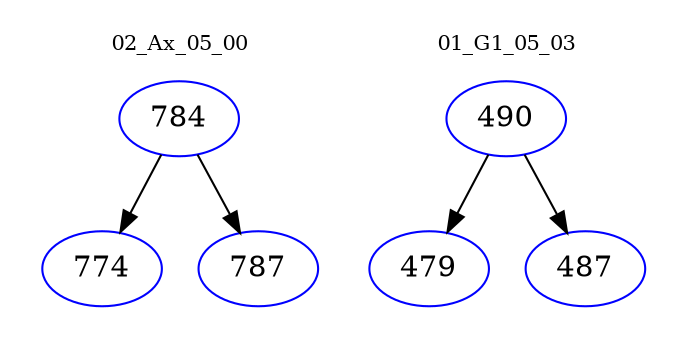 digraph{
subgraph cluster_0 {
color = white
label = "02_Ax_05_00";
fontsize=10;
T0_784 [label="784", color="blue"]
T0_784 -> T0_774 [color="black"]
T0_774 [label="774", color="blue"]
T0_784 -> T0_787 [color="black"]
T0_787 [label="787", color="blue"]
}
subgraph cluster_1 {
color = white
label = "01_G1_05_03";
fontsize=10;
T1_490 [label="490", color="blue"]
T1_490 -> T1_479 [color="black"]
T1_479 [label="479", color="blue"]
T1_490 -> T1_487 [color="black"]
T1_487 [label="487", color="blue"]
}
}
